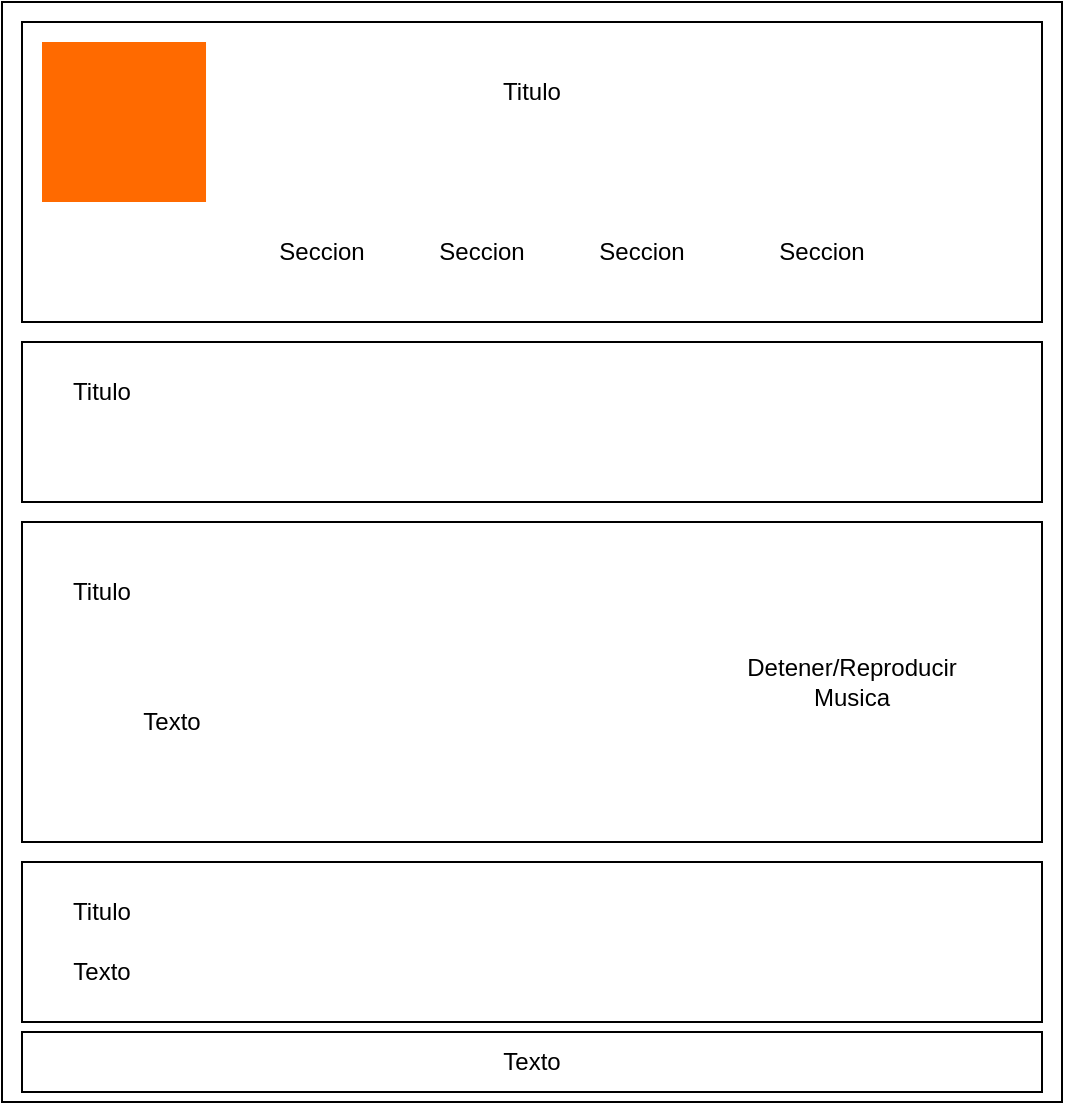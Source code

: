 <mxfile version="26.2.13">
  <diagram name="Página-1" id="53UoIlLSEqezIOYH_3A-">
    <mxGraphModel dx="788" dy="463" grid="1" gridSize="10" guides="1" tooltips="1" connect="1" arrows="1" fold="1" page="1" pageScale="1" pageWidth="827" pageHeight="1169" math="0" shadow="0">
      <root>
        <mxCell id="0" />
        <mxCell id="1" parent="0" />
        <mxCell id="8hlh95GSvF0LwYFViX1S-3" value="" style="rounded=0;whiteSpace=wrap;html=1;" vertex="1" parent="1">
          <mxGeometry x="200" y="70" width="530" height="550" as="geometry" />
        </mxCell>
        <mxCell id="8hlh95GSvF0LwYFViX1S-4" value="" style="rounded=0;whiteSpace=wrap;html=1;" vertex="1" parent="1">
          <mxGeometry x="210" y="80" width="510" height="150" as="geometry" />
        </mxCell>
        <mxCell id="8hlh95GSvF0LwYFViX1S-5" value="" style="rounded=0;whiteSpace=wrap;html=1;" vertex="1" parent="1">
          <mxGeometry x="210" y="585" width="510" height="30" as="geometry" />
        </mxCell>
        <mxCell id="8hlh95GSvF0LwYFViX1S-6" value="" style="rounded=0;whiteSpace=wrap;html=1;" vertex="1" parent="1">
          <mxGeometry x="210" y="240" width="510" height="80" as="geometry" />
        </mxCell>
        <mxCell id="8hlh95GSvF0LwYFViX1S-7" value="" style="rounded=0;whiteSpace=wrap;html=1;" vertex="1" parent="1">
          <mxGeometry x="210" y="330" width="510" height="160" as="geometry" />
        </mxCell>
        <mxCell id="8hlh95GSvF0LwYFViX1S-8" value="" style="rounded=0;whiteSpace=wrap;html=1;" vertex="1" parent="1">
          <mxGeometry x="210" y="500" width="510" height="80" as="geometry" />
        </mxCell>
        <mxCell id="8hlh95GSvF0LwYFViX1S-9" value="Titulo" style="text;html=1;align=center;verticalAlign=middle;whiteSpace=wrap;rounded=0;" vertex="1" parent="1">
          <mxGeometry x="435" y="100" width="60" height="30" as="geometry" />
        </mxCell>
        <mxCell id="8hlh95GSvF0LwYFViX1S-11" value="" style="points=[];aspect=fixed;html=1;align=center;shadow=0;dashed=0;fillColor=#FF6A00;strokeColor=none;shape=mxgraph.alibaba_cloud.image_recognition;" vertex="1" parent="1">
          <mxGeometry x="220" y="90" width="82.01" height="80" as="geometry" />
        </mxCell>
        <mxCell id="8hlh95GSvF0LwYFViX1S-12" value="Seccion" style="text;html=1;align=center;verticalAlign=middle;whiteSpace=wrap;rounded=0;" vertex="1" parent="1">
          <mxGeometry x="410" y="180" width="60" height="30" as="geometry" />
        </mxCell>
        <mxCell id="8hlh95GSvF0LwYFViX1S-13" value="Seccion" style="text;html=1;align=center;verticalAlign=middle;whiteSpace=wrap;rounded=0;" vertex="1" parent="1">
          <mxGeometry x="330" y="180" width="60" height="30" as="geometry" />
        </mxCell>
        <mxCell id="8hlh95GSvF0LwYFViX1S-14" value="Seccion" style="text;html=1;align=center;verticalAlign=middle;whiteSpace=wrap;rounded=0;" vertex="1" parent="1">
          <mxGeometry x="490" y="180" width="60" height="30" as="geometry" />
        </mxCell>
        <mxCell id="8hlh95GSvF0LwYFViX1S-15" value="Seccion" style="text;html=1;align=center;verticalAlign=middle;whiteSpace=wrap;rounded=0;" vertex="1" parent="1">
          <mxGeometry x="580" y="180" width="60" height="30" as="geometry" />
        </mxCell>
        <mxCell id="8hlh95GSvF0LwYFViX1S-16" value="Titulo" style="text;html=1;align=center;verticalAlign=middle;whiteSpace=wrap;rounded=0;" vertex="1" parent="1">
          <mxGeometry x="220" y="250" width="60" height="30" as="geometry" />
        </mxCell>
        <mxCell id="8hlh95GSvF0LwYFViX1S-17" value="Texto" style="text;html=1;align=center;verticalAlign=middle;whiteSpace=wrap;rounded=0;" vertex="1" parent="1">
          <mxGeometry x="220" y="540" width="60" height="30" as="geometry" />
        </mxCell>
        <mxCell id="8hlh95GSvF0LwYFViX1S-18" value="Titulo" style="text;html=1;align=center;verticalAlign=middle;whiteSpace=wrap;rounded=0;" vertex="1" parent="1">
          <mxGeometry x="220" y="350" width="60" height="30" as="geometry" />
        </mxCell>
        <mxCell id="8hlh95GSvF0LwYFViX1S-19" value="Texto" style="text;html=1;align=center;verticalAlign=middle;whiteSpace=wrap;rounded=0;" vertex="1" parent="1">
          <mxGeometry x="220" y="380" width="130" height="100" as="geometry" />
        </mxCell>
        <mxCell id="8hlh95GSvF0LwYFViX1S-20" value="Detener/Reproducir Musica" style="text;html=1;align=center;verticalAlign=middle;whiteSpace=wrap;rounded=0;" vertex="1" parent="1">
          <mxGeometry x="570" y="395" width="110" height="30" as="geometry" />
        </mxCell>
        <mxCell id="8hlh95GSvF0LwYFViX1S-21" value="Titulo" style="text;html=1;align=center;verticalAlign=middle;whiteSpace=wrap;rounded=0;" vertex="1" parent="1">
          <mxGeometry x="220" y="510" width="60" height="30" as="geometry" />
        </mxCell>
        <mxCell id="8hlh95GSvF0LwYFViX1S-22" value="Texto" style="text;html=1;align=center;verticalAlign=middle;whiteSpace=wrap;rounded=0;" vertex="1" parent="1">
          <mxGeometry x="435" y="585" width="60" height="30" as="geometry" />
        </mxCell>
      </root>
    </mxGraphModel>
  </diagram>
</mxfile>
